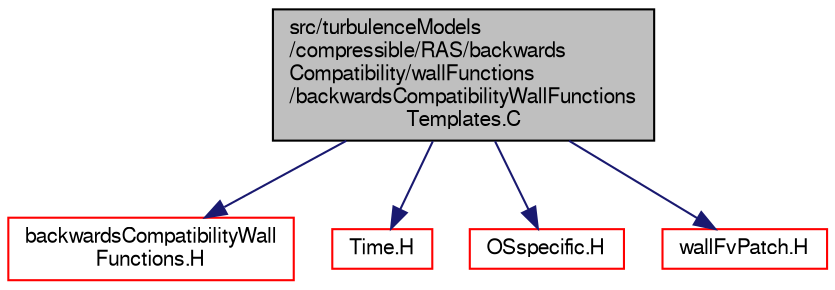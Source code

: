 digraph "src/turbulenceModels/compressible/RAS/backwardsCompatibility/wallFunctions/backwardsCompatibilityWallFunctionsTemplates.C"
{
  bgcolor="transparent";
  edge [fontname="FreeSans",fontsize="10",labelfontname="FreeSans",labelfontsize="10"];
  node [fontname="FreeSans",fontsize="10",shape=record];
  Node0 [label="src/turbulenceModels\l/compressible/RAS/backwards\lCompatibility/wallFunctions\l/backwardsCompatibilityWallFunctions\lTemplates.C",height=0.2,width=0.4,color="black", fillcolor="grey75", style="filled", fontcolor="black"];
  Node0 -> Node1 [color="midnightblue",fontsize="10",style="solid",fontname="FreeSans"];
  Node1 [label="backwardsCompatibilityWall\lFunctions.H",height=0.2,width=0.4,color="red",URL="$a39917.html"];
  Node0 -> Node269 [color="midnightblue",fontsize="10",style="solid",fontname="FreeSans"];
  Node269 [label="Time.H",height=0.2,width=0.4,color="red",URL="$a09311.html"];
  Node0 -> Node58 [color="midnightblue",fontsize="10",style="solid",fontname="FreeSans"];
  Node58 [label="OSspecific.H",height=0.2,width=0.4,color="red",URL="$a10370.html",tooltip="Functions used by OpenFOAM that are specific to POSIX compliant operating systems and need to be repl..."];
  Node0 -> Node290 [color="midnightblue",fontsize="10",style="solid",fontname="FreeSans"];
  Node290 [label="wallFvPatch.H",height=0.2,width=0.4,color="red",URL="$a03680.html"];
}
